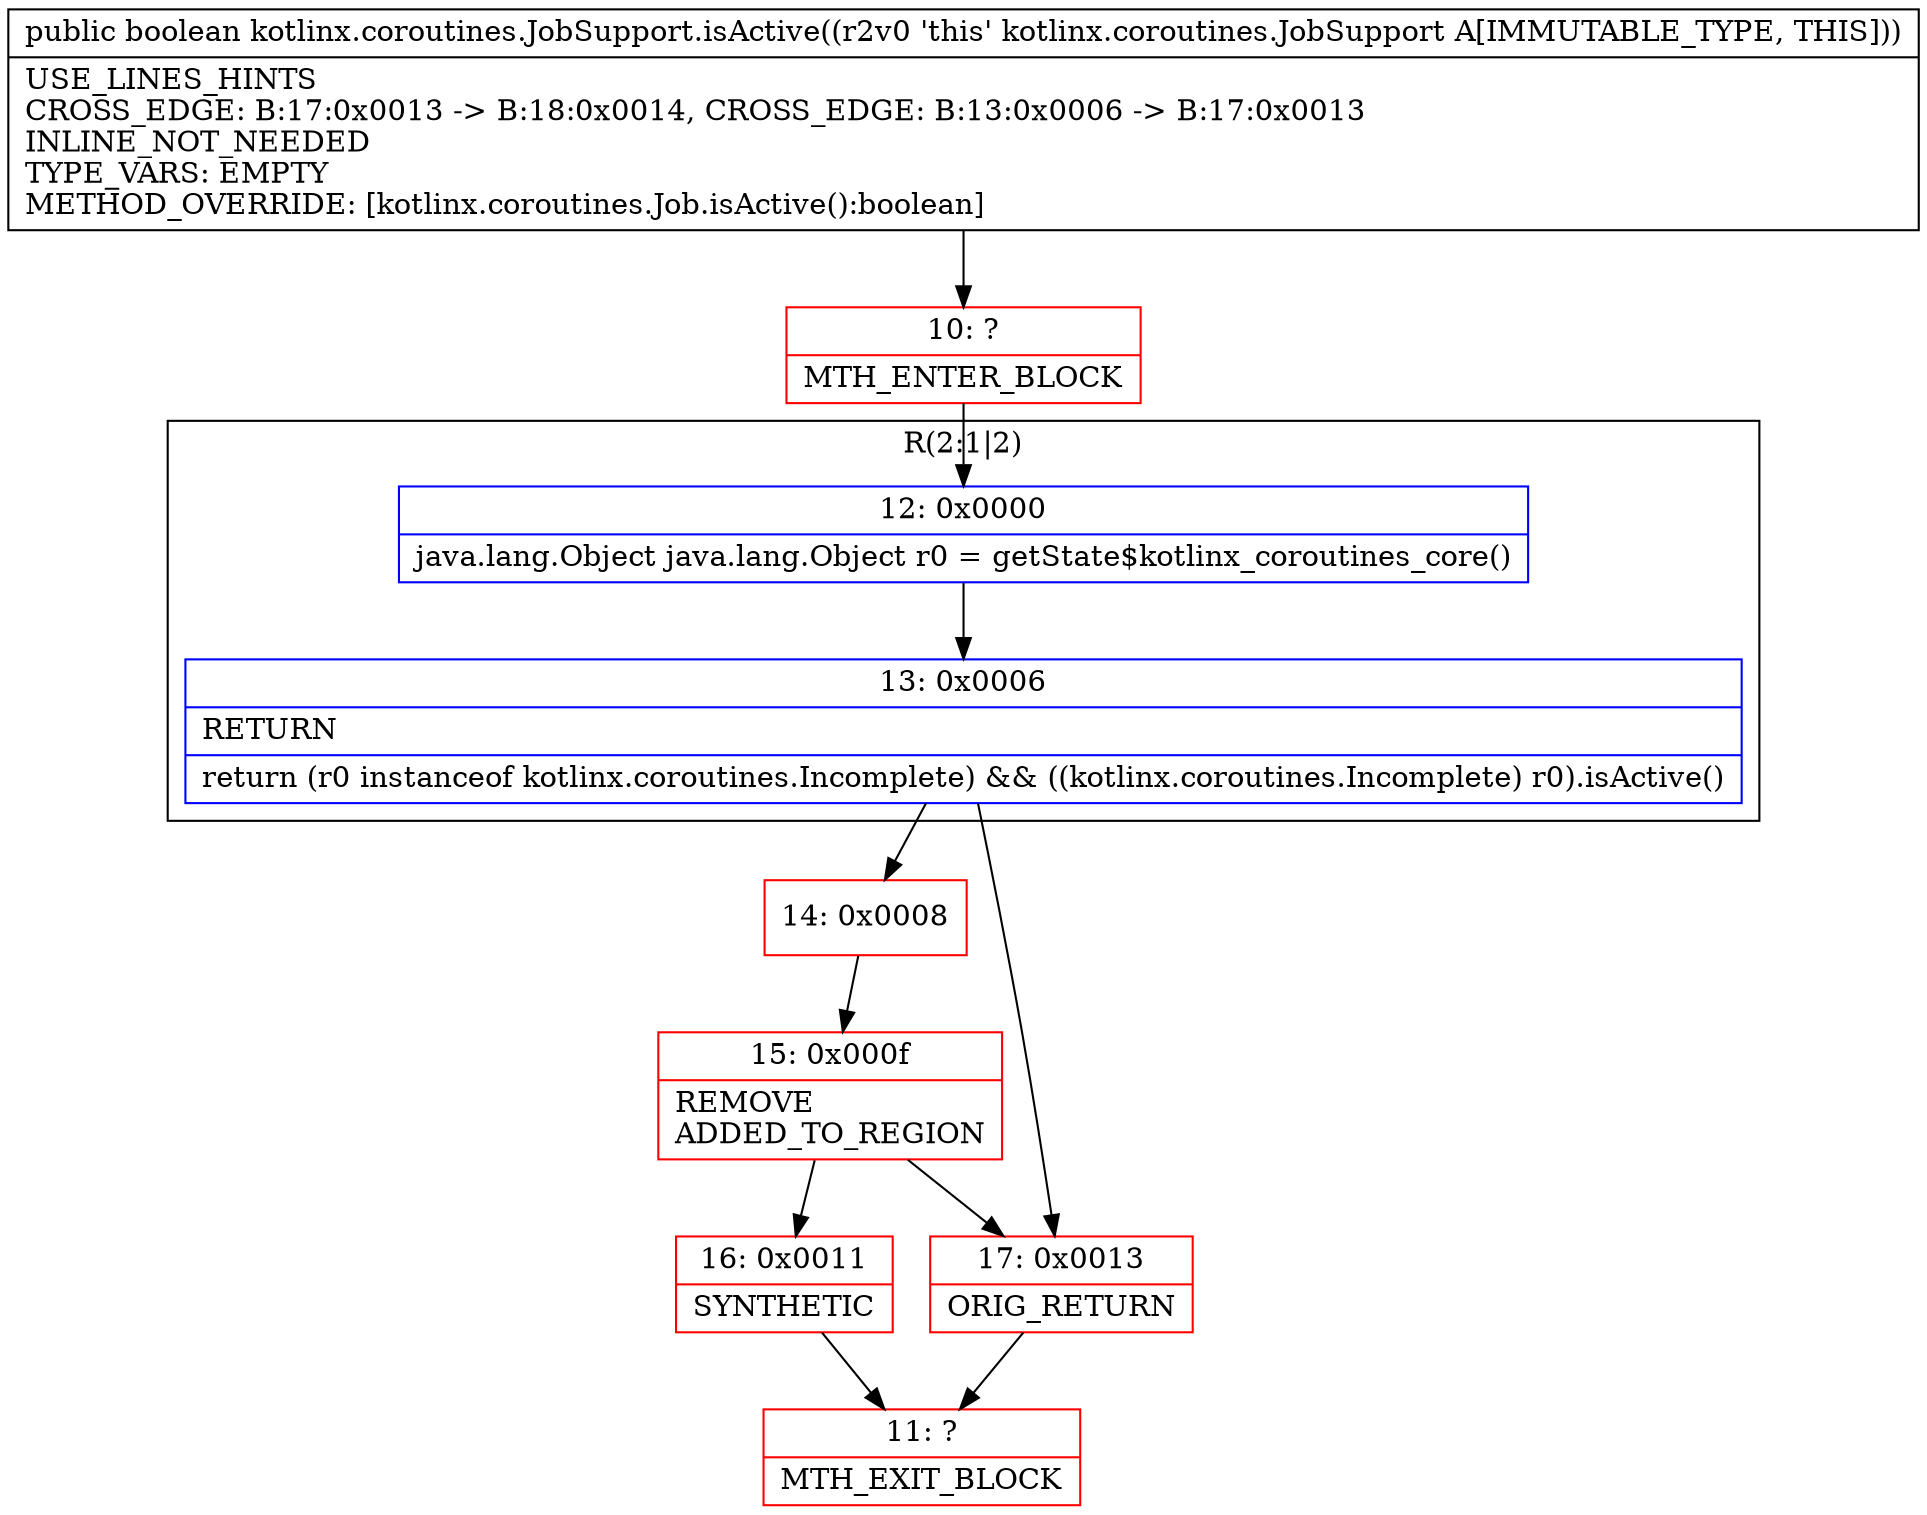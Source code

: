 digraph "CFG forkotlinx.coroutines.JobSupport.isActive()Z" {
subgraph cluster_Region_1144898223 {
label = "R(2:1|2)";
node [shape=record,color=blue];
Node_12 [shape=record,label="{12\:\ 0x0000|java.lang.Object java.lang.Object r0 = getState$kotlinx_coroutines_core()\l}"];
Node_13 [shape=record,label="{13\:\ 0x0006|RETURN\l|return (r0 instanceof kotlinx.coroutines.Incomplete) && ((kotlinx.coroutines.Incomplete) r0).isActive()\l}"];
}
Node_10 [shape=record,color=red,label="{10\:\ ?|MTH_ENTER_BLOCK\l}"];
Node_14 [shape=record,color=red,label="{14\:\ 0x0008}"];
Node_15 [shape=record,color=red,label="{15\:\ 0x000f|REMOVE\lADDED_TO_REGION\l}"];
Node_16 [shape=record,color=red,label="{16\:\ 0x0011|SYNTHETIC\l}"];
Node_11 [shape=record,color=red,label="{11\:\ ?|MTH_EXIT_BLOCK\l}"];
Node_17 [shape=record,color=red,label="{17\:\ 0x0013|ORIG_RETURN\l}"];
MethodNode[shape=record,label="{public boolean kotlinx.coroutines.JobSupport.isActive((r2v0 'this' kotlinx.coroutines.JobSupport A[IMMUTABLE_TYPE, THIS]))  | USE_LINES_HINTS\lCROSS_EDGE: B:17:0x0013 \-\> B:18:0x0014, CROSS_EDGE: B:13:0x0006 \-\> B:17:0x0013\lINLINE_NOT_NEEDED\lTYPE_VARS: EMPTY\lMETHOD_OVERRIDE: [kotlinx.coroutines.Job.isActive():boolean]\l}"];
MethodNode -> Node_10;Node_12 -> Node_13;
Node_13 -> Node_14;
Node_13 -> Node_17;
Node_10 -> Node_12;
Node_14 -> Node_15;
Node_15 -> Node_16;
Node_15 -> Node_17;
Node_16 -> Node_11;
Node_17 -> Node_11;
}

